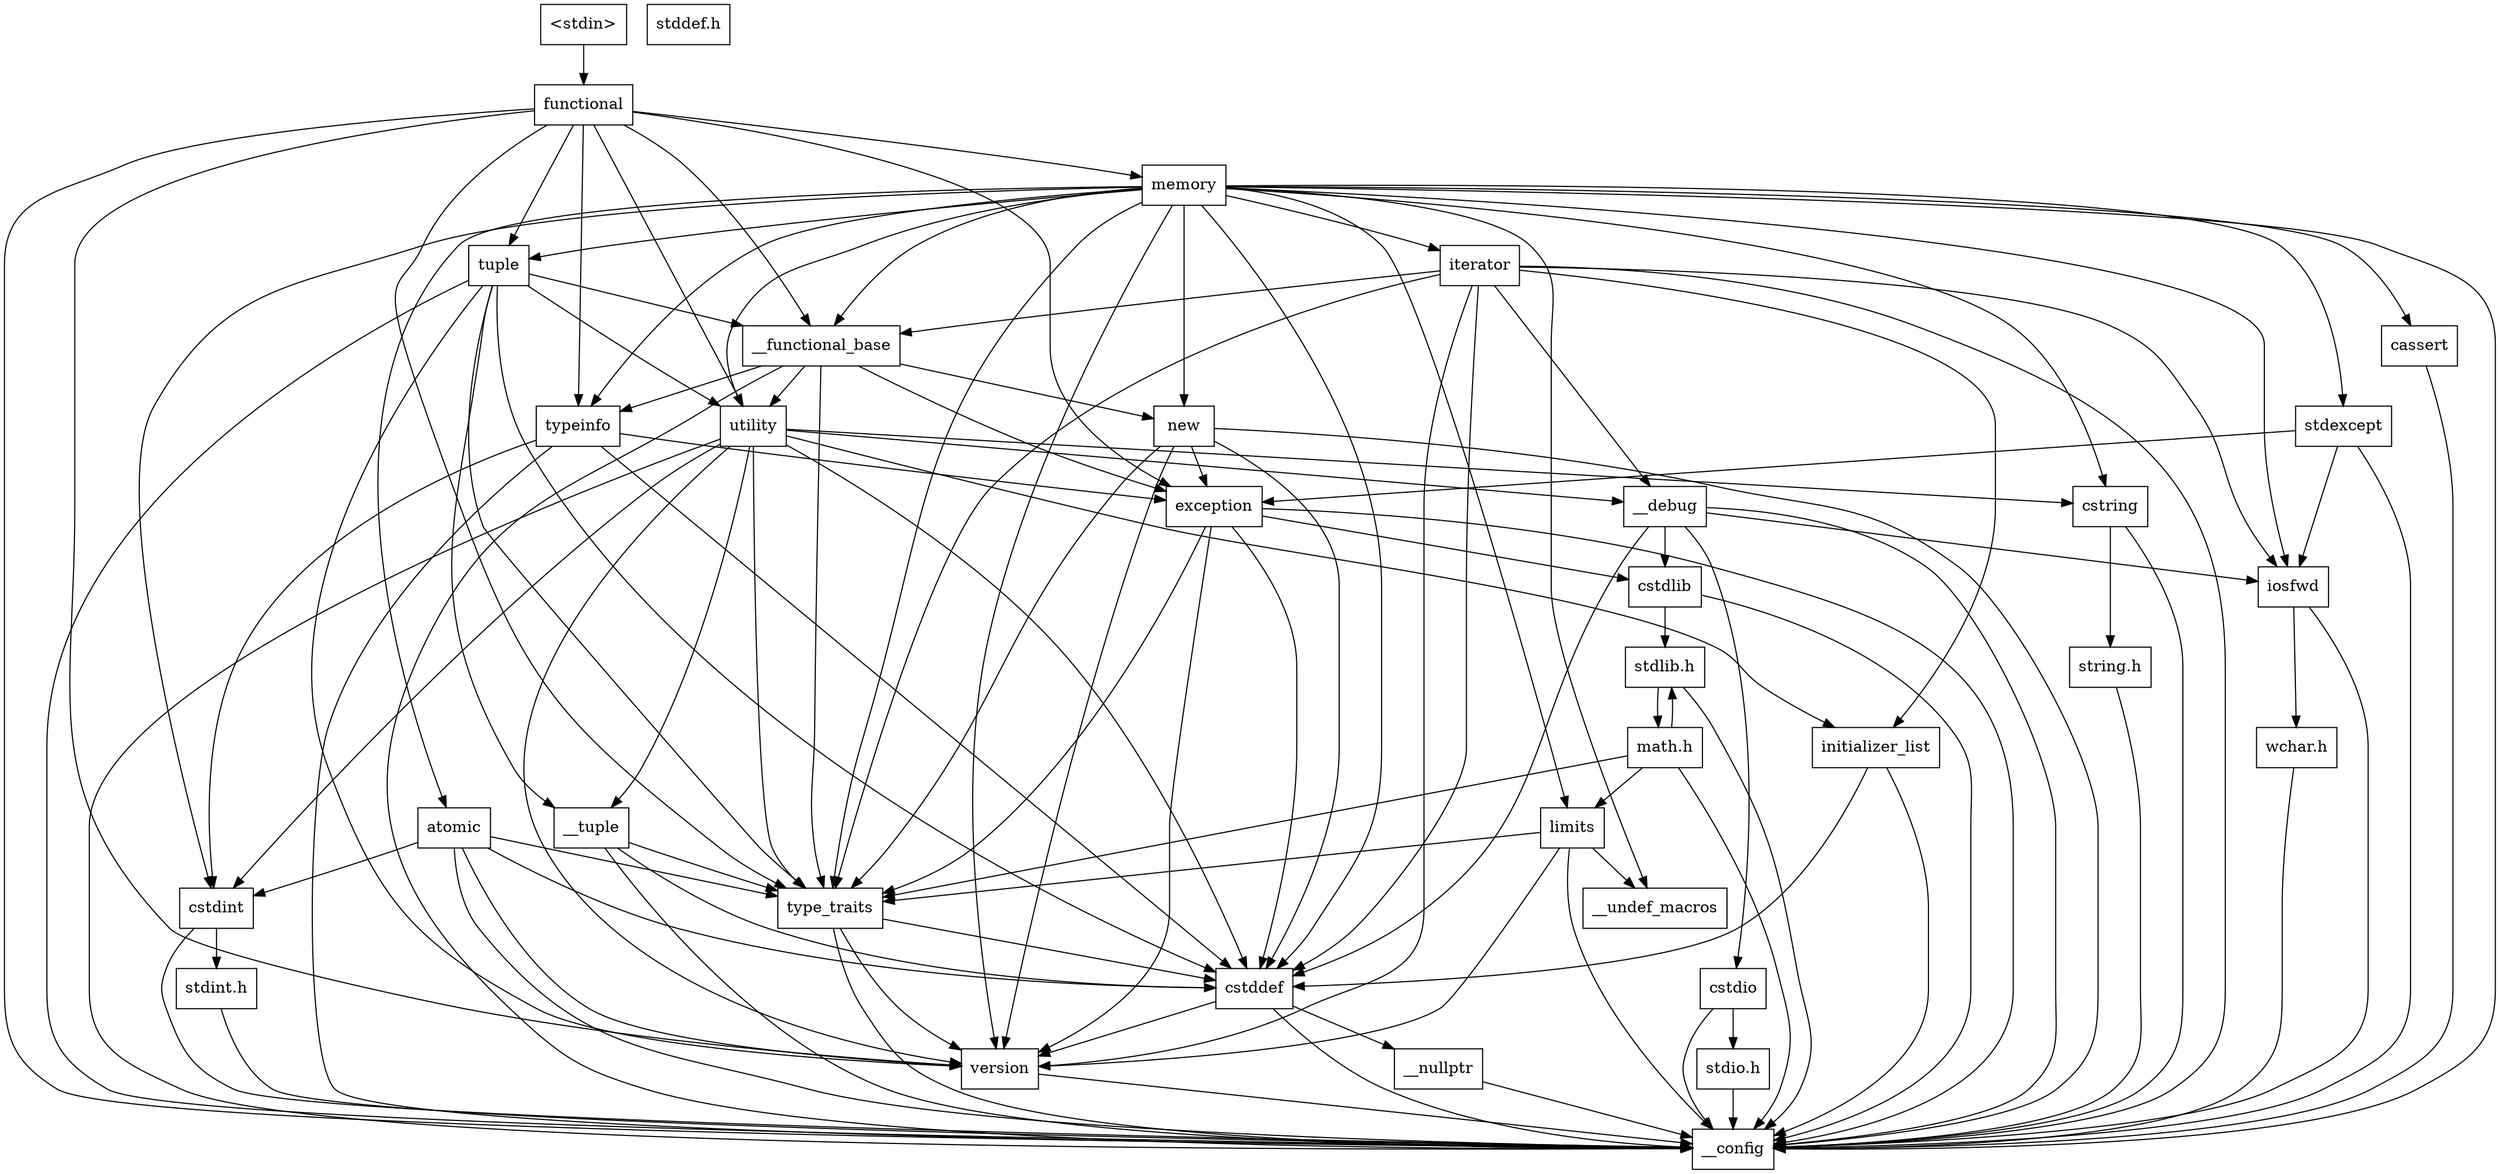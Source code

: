 digraph "dependencies" {
  header_0 [ shape="box", label="\<stdin\>" ];
  header_1 [ shape="box", label="functional" ];
  header_103 [ shape="box", label="iterator" ];
  header_104 [ shape="box", label="__functional_base" ];
  header_105 [ shape="box", label="tuple" ];
  header_106 [ shape="box", label="stdexcept" ];
  header_107 [ shape="box", label="cassert" ];
  header_109 [ shape="box", label="atomic" ];
  header_11 [ shape="box", label="type_traits" ];
  header_12 [ shape="box", label="cstddef" ];
  header_13 [ shape="box", label="version" ];
  header_16 [ shape="box", label="__nullptr" ];
  header_17 [ shape="box", label="typeinfo" ];
  header_18 [ shape="box", label="exception" ];
  header_19 [ shape="box", label="cstdlib" ];
  header_2 [ shape="box", label="__config" ];
  header_20 [ shape="box", label="stdlib.h" ];
  header_23 [ shape="box", label="stddef.h" ];
  header_54 [ shape="box", label="math.h" ];
  header_66 [ shape="box", label="limits" ];
  header_67 [ shape="box", label="__undef_macros" ];
  header_68 [ shape="box", label="cstdint" ];
  header_69 [ shape="box", label="stdint.h" ];
  header_74 [ shape="box", label="memory" ];
  header_75 [ shape="box", label="new" ];
  header_76 [ shape="box", label="utility" ];
  header_77 [ shape="box", label="__tuple" ];
  header_78 [ shape="box", label="initializer_list" ];
  header_79 [ shape="box", label="cstring" ];
  header_80 [ shape="box", label="string.h" ];
  header_83 [ shape="box", label="__debug" ];
  header_84 [ shape="box", label="iosfwd" ];
  header_85 [ shape="box", label="wchar.h" ];
  header_93 [ shape="box", label="cstdio" ];
  header_94 [ shape="box", label="stdio.h" ];
  header_66 -> header_2;
  header_66 -> header_11;
  header_66 -> header_67;
  header_66 -> header_13;
  header_69 -> header_2;
  header_68 -> header_69;
  header_68 -> header_2;
  header_76 -> header_11;
  header_76 -> header_12;
  header_76 -> header_13;
  header_76 -> header_2;
  header_76 -> header_77;
  header_76 -> header_83;
  header_76 -> header_68;
  header_76 -> header_78;
  header_76 -> header_79;
  header_77 -> header_2;
  header_77 -> header_11;
  header_77 -> header_12;
  header_74 -> header_79;
  header_74 -> header_17;
  header_74 -> header_11;
  header_74 -> header_12;
  header_74 -> header_13;
  header_74 -> header_66;
  header_74 -> header_68;
  header_74 -> header_76;
  header_74 -> header_2;
  header_74 -> header_109;
  header_74 -> header_67;
  header_74 -> header_75;
  header_74 -> header_105;
  header_74 -> header_104;
  header_74 -> header_107;
  header_74 -> header_106;
  header_74 -> header_103;
  header_74 -> header_84;
  header_75 -> header_18;
  header_75 -> header_2;
  header_75 -> header_11;
  header_75 -> header_12;
  header_75 -> header_13;
  header_78 -> header_2;
  header_78 -> header_12;
  header_79 -> header_80;
  header_79 -> header_2;
  header_105 -> header_2;
  header_105 -> header_11;
  header_105 -> header_12;
  header_105 -> header_13;
  header_105 -> header_76;
  header_105 -> header_77;
  header_105 -> header_104;
  header_104 -> header_17;
  header_104 -> header_11;
  header_104 -> header_18;
  header_104 -> header_76;
  header_104 -> header_75;
  header_104 -> header_2;
  header_107 -> header_2;
  header_106 -> header_18;
  header_106 -> header_2;
  header_106 -> header_84;
  header_0 -> header_1;
  header_1 -> header_17;
  header_1 -> header_11;
  header_1 -> header_13;
  header_1 -> header_18;
  header_1 -> header_76;
  header_1 -> header_74;
  header_1 -> header_104;
  header_1 -> header_105;
  header_1 -> header_2;
  header_54 -> header_66;
  header_54 -> header_2;
  header_54 -> header_11;
  header_54 -> header_20;
  header_20 -> header_54;
  header_20 -> header_2;
  header_109 -> header_68;
  header_109 -> header_2;
  header_109 -> header_11;
  header_109 -> header_12;
  header_109 -> header_13;
  header_83 -> header_93;
  header_83 -> header_2;
  header_83 -> header_19;
  header_83 -> header_12;
  header_83 -> header_84;
  header_80 -> header_2;
  header_85 -> header_2;
  header_84 -> header_2;
  header_84 -> header_85;
  header_103 -> header_11;
  header_103 -> header_12;
  header_103 -> header_13;
  header_103 -> header_2;
  header_103 -> header_83;
  header_103 -> header_104;
  header_103 -> header_78;
  header_103 -> header_84;
  header_16 -> header_2;
  header_17 -> header_18;
  header_17 -> header_2;
  header_17 -> header_12;
  header_17 -> header_68;
  header_11 -> header_2;
  header_11 -> header_12;
  header_11 -> header_13;
  header_12 -> header_16;
  header_12 -> header_2;
  header_12 -> header_13;
  header_13 -> header_2;
  header_18 -> header_13;
  header_18 -> header_2;
  header_18 -> header_11;
  header_18 -> header_12;
  header_18 -> header_19;
  header_19 -> header_2;
  header_19 -> header_20;
  header_94 -> header_2;
  header_93 -> header_94;
  header_93 -> header_2;
}